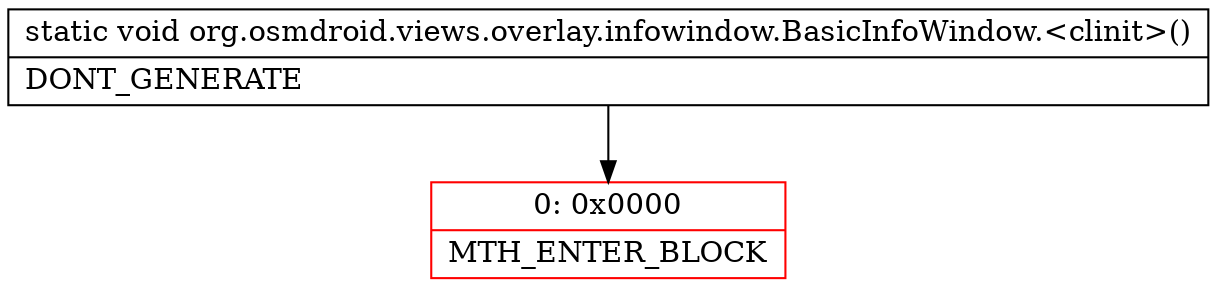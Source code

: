 digraph "CFG fororg.osmdroid.views.overlay.infowindow.BasicInfoWindow.\<clinit\>()V" {
subgraph cluster_Region_1039832983 {
label = "R(0)";
node [shape=record,color=blue];
}
Node_0 [shape=record,color=red,label="{0\:\ 0x0000|MTH_ENTER_BLOCK\l}"];
MethodNode[shape=record,label="{static void org.osmdroid.views.overlay.infowindow.BasicInfoWindow.\<clinit\>()  | DONT_GENERATE\l}"];
MethodNode -> Node_0;
}

